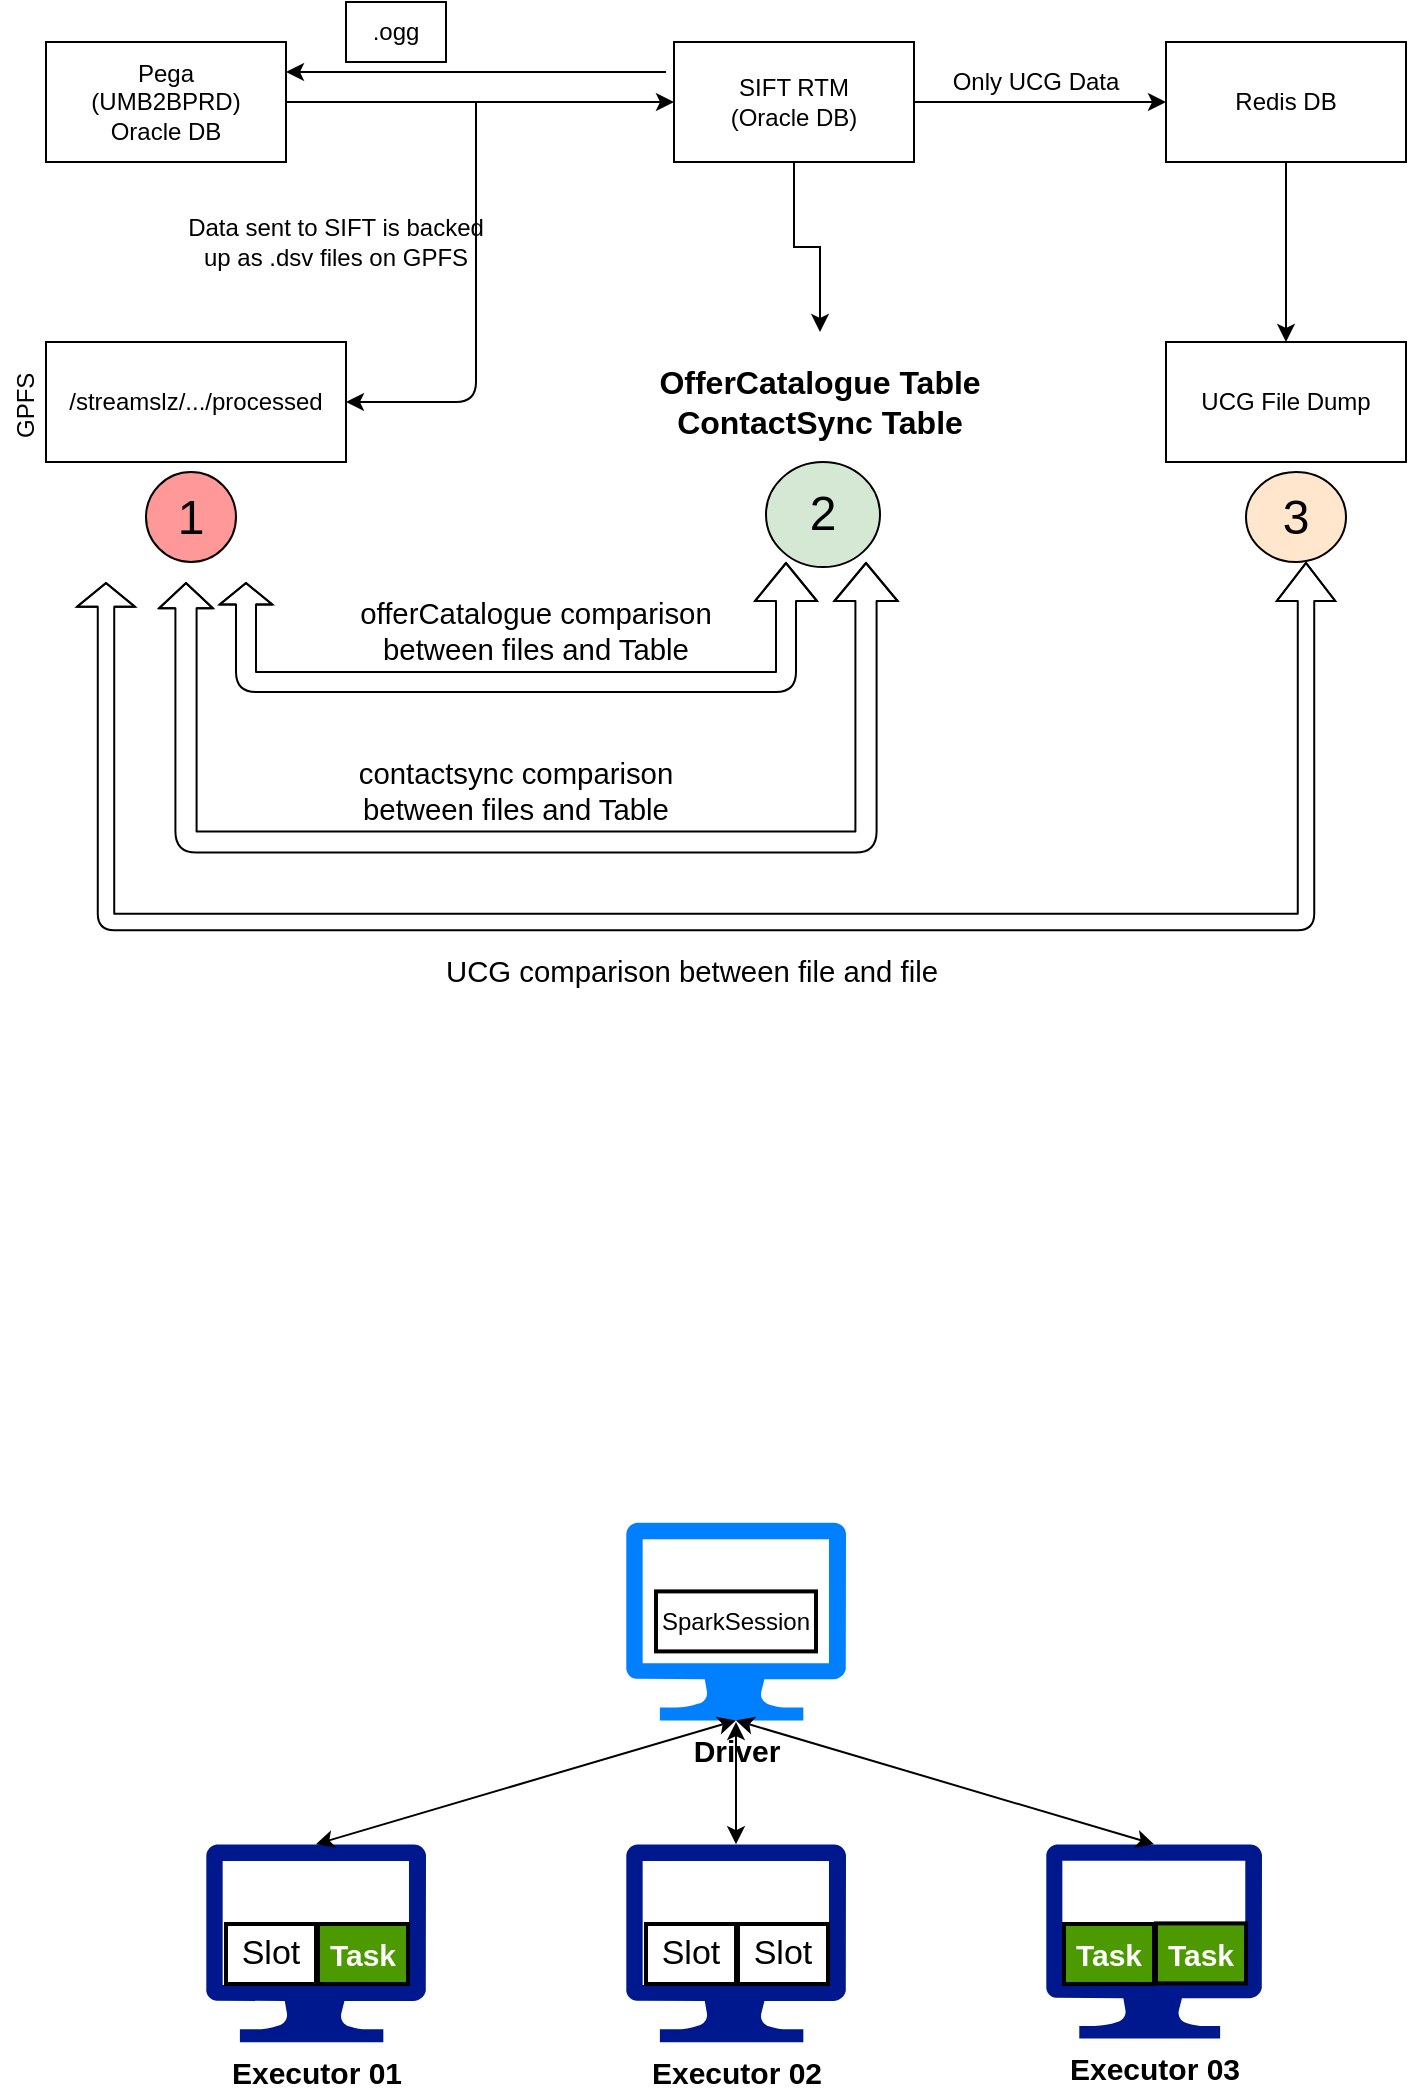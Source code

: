 <mxfile version="14.8.4" type="github">
  <diagram id="7p46W-EN9GYlPAzoYcba" name="Page-1">
    <mxGraphModel dx="717" dy="508" grid="1" gridSize="10" guides="1" tooltips="1" connect="1" arrows="1" fold="1" page="1" pageScale="1" pageWidth="827" pageHeight="1169" math="0" shadow="0">
      <root>
        <mxCell id="0" />
        <mxCell id="1" parent="0" />
        <mxCell id="sO5AbAzET7fi1nhG9wPH-10" value="" style="endArrow=classic;html=1;entryX=1;entryY=0.5;entryDx=0;entryDy=0;" parent="1" target="sO5AbAzET7fi1nhG9wPH-5" edge="1">
          <mxGeometry width="50" height="50" relative="1" as="geometry">
            <mxPoint x="255" y="110" as="sourcePoint" />
            <mxPoint x="440" y="170" as="targetPoint" />
            <Array as="points">
              <mxPoint x="255" y="260" />
            </Array>
          </mxGeometry>
        </mxCell>
        <mxCell id="sO5AbAzET7fi1nhG9wPH-1" value="Pega&lt;br&gt;(UMB2BPRD)&lt;br&gt;Oracle DB" style="rounded=0;whiteSpace=wrap;html=1;" parent="1" vertex="1">
          <mxGeometry x="40" y="80" width="120" height="60" as="geometry" />
        </mxCell>
        <mxCell id="sO5AbAzET7fi1nhG9wPH-20" style="edgeStyle=orthogonalEdgeStyle;rounded=0;orthogonalLoop=1;jettySize=auto;html=1;entryX=0.5;entryY=0;entryDx=0;entryDy=0;" parent="1" source="sO5AbAzET7fi1nhG9wPH-2" target="sO5AbAzET7fi1nhG9wPH-16" edge="1">
          <mxGeometry relative="1" as="geometry" />
        </mxCell>
        <mxCell id="sO5AbAzET7fi1nhG9wPH-2" value="SIFT RTM&lt;br&gt;(Oracle DB)" style="rounded=0;whiteSpace=wrap;html=1;" parent="1" vertex="1">
          <mxGeometry x="354" y="80" width="120" height="60" as="geometry" />
        </mxCell>
        <mxCell id="sO5AbAzET7fi1nhG9wPH-3" value="" style="endArrow=classic;html=1;entryX=0;entryY=0.5;entryDx=0;entryDy=0;" parent="1" source="sO5AbAzET7fi1nhG9wPH-1" target="sO5AbAzET7fi1nhG9wPH-2" edge="1">
          <mxGeometry width="50" height="50" relative="1" as="geometry">
            <mxPoint x="160" y="120" as="sourcePoint" />
            <mxPoint x="210" y="70" as="targetPoint" />
          </mxGeometry>
        </mxCell>
        <mxCell id="sO5AbAzET7fi1nhG9wPH-5" value="/streamslz/.../processed" style="rounded=0;whiteSpace=wrap;html=1;" parent="1" vertex="1">
          <mxGeometry x="40" y="230" width="150" height="60" as="geometry" />
        </mxCell>
        <mxCell id="sO5AbAzET7fi1nhG9wPH-11" value="Redis DB" style="rounded=0;whiteSpace=wrap;html=1;" parent="1" vertex="1">
          <mxGeometry x="600" y="80" width="120" height="60" as="geometry" />
        </mxCell>
        <mxCell id="sO5AbAzET7fi1nhG9wPH-12" value="" style="endArrow=classic;html=1;exitX=1;exitY=0.5;exitDx=0;exitDy=0;entryX=0;entryY=0.5;entryDx=0;entryDy=0;" parent="1" source="sO5AbAzET7fi1nhG9wPH-2" target="sO5AbAzET7fi1nhG9wPH-11" edge="1">
          <mxGeometry width="50" height="50" relative="1" as="geometry">
            <mxPoint x="390" y="220" as="sourcePoint" />
            <mxPoint x="440" y="170" as="targetPoint" />
            <Array as="points" />
          </mxGeometry>
        </mxCell>
        <mxCell id="sO5AbAzET7fi1nhG9wPH-13" value="Only UCG Data&lt;br&gt;" style="text;html=1;strokeColor=none;fillColor=none;align=center;verticalAlign=middle;whiteSpace=wrap;rounded=0;" parent="1" vertex="1">
          <mxGeometry x="480" y="90" width="110" height="20" as="geometry" />
        </mxCell>
        <mxCell id="sO5AbAzET7fi1nhG9wPH-14" value="UCG File Dump" style="rounded=0;whiteSpace=wrap;html=1;" parent="1" vertex="1">
          <mxGeometry x="600" y="230" width="120" height="60" as="geometry" />
        </mxCell>
        <mxCell id="sO5AbAzET7fi1nhG9wPH-15" value="" style="endArrow=classic;html=1;exitX=0.5;exitY=1;exitDx=0;exitDy=0;entryX=0.5;entryY=0;entryDx=0;entryDy=0;" parent="1" source="sO5AbAzET7fi1nhG9wPH-11" target="sO5AbAzET7fi1nhG9wPH-14" edge="1">
          <mxGeometry width="50" height="50" relative="1" as="geometry">
            <mxPoint x="390" y="190" as="sourcePoint" />
            <mxPoint x="440" y="140" as="targetPoint" />
          </mxGeometry>
        </mxCell>
        <mxCell id="sO5AbAzET7fi1nhG9wPH-16" value="&lt;font style=&quot;font-size: 16px&quot;&gt;&lt;b&gt;OfferCatalogue Table&lt;br&gt;ContactSync Table&lt;/b&gt;&lt;/font&gt;" style="text;html=1;strokeColor=none;fillColor=none;align=center;verticalAlign=middle;whiteSpace=wrap;rounded=0;" parent="1" vertex="1">
          <mxGeometry x="340" y="225" width="174" height="70" as="geometry" />
        </mxCell>
        <mxCell id="sO5AbAzET7fi1nhG9wPH-21" value="Data sent to SIFT is backed up as .dsv files on GPFS" style="text;html=1;strokeColor=none;fillColor=none;align=center;verticalAlign=middle;whiteSpace=wrap;rounded=0;" parent="1" vertex="1">
          <mxGeometry x="110" y="150" width="150" height="60" as="geometry" />
        </mxCell>
        <mxCell id="sO5AbAzET7fi1nhG9wPH-22" value="&lt;font style=&quot;font-size: 24px&quot;&gt;1&lt;/font&gt;" style="ellipse;whiteSpace=wrap;html=1;labelBackgroundColor=none;fillColor=#FF9999;" parent="1" vertex="1">
          <mxGeometry x="90" y="295" width="45" height="45" as="geometry" />
        </mxCell>
        <mxCell id="sO5AbAzET7fi1nhG9wPH-23" value="&lt;font style=&quot;font-size: 24px&quot;&gt;2&lt;/font&gt;" style="ellipse;whiteSpace=wrap;html=1;labelBackgroundColor=none;fillColor=#d5e8d4;" parent="1" vertex="1">
          <mxGeometry x="400" y="290" width="57" height="52.5" as="geometry" />
        </mxCell>
        <mxCell id="sO5AbAzET7fi1nhG9wPH-24" value="&lt;font style=&quot;font-size: 24px&quot;&gt;3&lt;/font&gt;" style="ellipse;whiteSpace=wrap;html=1;labelBackgroundColor=none;fillColor=#ffe6cc;" parent="1" vertex="1">
          <mxGeometry x="640" y="295" width="50" height="45" as="geometry" />
        </mxCell>
        <mxCell id="sO5AbAzET7fi1nhG9wPH-25" value="&lt;span style=&quot;font-size: 11.0pt ; font-family: &amp;#34;calibri&amp;#34; , sans-serif&quot;&gt;offerCatalogue comparison between files and Table&lt;/span&gt;" style="text;html=1;strokeColor=none;fillColor=none;align=center;verticalAlign=middle;whiteSpace=wrap;rounded=0;labelBackgroundColor=none;" parent="1" vertex="1">
          <mxGeometry x="180" y="360" width="210" height="30" as="geometry" />
        </mxCell>
        <mxCell id="sO5AbAzET7fi1nhG9wPH-26" value="&lt;span style=&quot;font-size: 11.0pt ; font-family: &amp;#34;calibri&amp;#34; , sans-serif&quot;&gt;contactsync comparison between files and Table&lt;/span&gt;" style="text;html=1;strokeColor=none;fillColor=none;align=center;verticalAlign=middle;whiteSpace=wrap;rounded=0;labelBackgroundColor=none;" parent="1" vertex="1">
          <mxGeometry x="180" y="440" width="190" height="30" as="geometry" />
        </mxCell>
        <mxCell id="sO5AbAzET7fi1nhG9wPH-28" value="" style="shape=flexArrow;endArrow=classic;startArrow=classic;html=1;endWidth=15.294;endSize=3.247;" parent="1" edge="1">
          <mxGeometry width="50" height="50" relative="1" as="geometry">
            <mxPoint x="410" y="340" as="sourcePoint" />
            <mxPoint x="140" y="350" as="targetPoint" />
            <Array as="points">
              <mxPoint x="410" y="400" />
              <mxPoint x="140" y="400" />
            </Array>
          </mxGeometry>
        </mxCell>
        <mxCell id="sO5AbAzET7fi1nhG9wPH-29" value="" style="shape=flexArrow;endArrow=classic;startArrow=classic;html=1;endWidth=15.294;endSize=3.871;width=10.588;" parent="1" edge="1">
          <mxGeometry width="50" height="50" relative="1" as="geometry">
            <mxPoint x="450" y="340" as="sourcePoint" />
            <mxPoint x="110" y="350" as="targetPoint" />
            <Array as="points">
              <mxPoint x="450" y="480" />
              <mxPoint x="110" y="480" />
            </Array>
          </mxGeometry>
        </mxCell>
        <mxCell id="sO5AbAzET7fi1nhG9wPH-30" value="" style="shape=flexArrow;endArrow=classic;startArrow=classic;html=1;endWidth=19.723;endSize=3.612;width=8.235;" parent="1" edge="1">
          <mxGeometry width="50" height="50" relative="1" as="geometry">
            <mxPoint x="670" y="340" as="sourcePoint" />
            <mxPoint x="70" y="350" as="targetPoint" />
            <Array as="points">
              <mxPoint x="670" y="520" />
              <mxPoint x="70" y="520" />
            </Array>
          </mxGeometry>
        </mxCell>
        <mxCell id="sO5AbAzET7fi1nhG9wPH-31" value="&lt;span style=&quot;font-size: 11.0pt ; font-family: &amp;#34;calibri&amp;#34; , sans-serif&quot;&gt;UCG comparison between file and file&lt;/span&gt;" style="text;html=1;strokeColor=none;fillColor=none;align=center;verticalAlign=middle;whiteSpace=wrap;rounded=0;labelBackgroundColor=none;" parent="1" vertex="1">
          <mxGeometry x="230" y="530" width="266" height="30" as="geometry" />
        </mxCell>
        <mxCell id="sO5AbAzET7fi1nhG9wPH-32" value="GPFS&amp;nbsp;" style="text;html=1;strokeColor=none;fillColor=none;align=center;verticalAlign=middle;whiteSpace=wrap;rounded=0;labelBackgroundColor=none;rotation=-90;" parent="1" vertex="1">
          <mxGeometry x="10" y="247.5" width="40" height="25" as="geometry" />
        </mxCell>
        <mxCell id="qSkTwoKB_WEL0cLufjZC-1" value="" style="endArrow=classic;html=1;entryX=1;entryY=0.25;entryDx=0;entryDy=0;" parent="1" target="sO5AbAzET7fi1nhG9wPH-1" edge="1">
          <mxGeometry width="50" height="50" relative="1" as="geometry">
            <mxPoint x="350" y="95" as="sourcePoint" />
            <mxPoint x="390" y="180" as="targetPoint" />
          </mxGeometry>
        </mxCell>
        <mxCell id="qSkTwoKB_WEL0cLufjZC-2" value=".ogg" style="rounded=0;whiteSpace=wrap;html=1;" parent="1" vertex="1">
          <mxGeometry x="190" y="60" width="50" height="30" as="geometry" />
        </mxCell>
        <mxCell id="32TVab88cJXj2QjGuyJ7-1" value="Driver" style="aspect=fixed;pointerEvents=1;shadow=0;dashed=0;html=1;strokeColor=none;labelPosition=center;verticalLabelPosition=bottom;verticalAlign=top;align=center;shape=mxgraph.azure.computer;fillColor=#007FFF;fontSize=15;fontStyle=1" vertex="1" parent="1">
          <mxGeometry x="330" y="820.2" width="110" height="99" as="geometry" />
        </mxCell>
        <mxCell id="32TVab88cJXj2QjGuyJ7-2" value="&lt;b&gt;&lt;font style=&quot;font-size: 15px&quot;&gt;Executor 01&lt;/font&gt;&lt;/b&gt;" style="aspect=fixed;pointerEvents=1;shadow=0;dashed=0;html=1;strokeColor=none;labelPosition=center;verticalLabelPosition=bottom;verticalAlign=top;align=center;fillColor=#00188D;shape=mxgraph.azure.computer" vertex="1" parent="1">
          <mxGeometry x="120" y="981.1" width="110" height="99" as="geometry" />
        </mxCell>
        <mxCell id="32TVab88cJXj2QjGuyJ7-3" value="&lt;font style=&quot;font-size: 15px&quot;&gt;&lt;b&gt;Executor 03&lt;/b&gt;&lt;/font&gt;" style="aspect=fixed;pointerEvents=1;shadow=0;dashed=0;html=1;strokeColor=none;labelPosition=center;verticalLabelPosition=bottom;verticalAlign=top;align=center;fillColor=#00188D;shape=mxgraph.azure.computer" vertex="1" parent="1">
          <mxGeometry x="540" y="981.1" width="108" height="97.2" as="geometry" />
        </mxCell>
        <mxCell id="32TVab88cJXj2QjGuyJ7-4" value="&lt;font style=&quot;font-size: 15px&quot;&gt;&lt;b&gt;Executor 02&lt;/b&gt;&lt;/font&gt;" style="aspect=fixed;pointerEvents=1;shadow=0;dashed=0;html=1;strokeColor=none;labelPosition=center;verticalLabelPosition=bottom;verticalAlign=top;align=center;fillColor=#00188D;shape=mxgraph.azure.computer" vertex="1" parent="1">
          <mxGeometry x="330" y="981.1" width="110" height="99" as="geometry" />
        </mxCell>
        <mxCell id="32TVab88cJXj2QjGuyJ7-5" value="Task" style="rounded=0;whiteSpace=wrap;html=1;fillColor=#4D9900;fontStyle=1;fontSize=15;fontColor=#FFFFFF;strokeWidth=2;" vertex="1" parent="1">
          <mxGeometry x="176" y="1021" width="45" height="30" as="geometry" />
        </mxCell>
        <mxCell id="32TVab88cJXj2QjGuyJ7-6" value="Slot" style="rounded=0;whiteSpace=wrap;html=1;fontSize=17;strokeWidth=2;" vertex="1" parent="1">
          <mxGeometry x="130" y="1021" width="45" height="30" as="geometry" />
        </mxCell>
        <mxCell id="32TVab88cJXj2QjGuyJ7-9" value="Slot" style="rounded=0;whiteSpace=wrap;html=1;fontSize=17;strokeWidth=2;" vertex="1" parent="1">
          <mxGeometry x="340" y="1021" width="45" height="30" as="geometry" />
        </mxCell>
        <mxCell id="32TVab88cJXj2QjGuyJ7-10" value="Slot" style="rounded=0;whiteSpace=wrap;html=1;fontSize=17;strokeWidth=2;" vertex="1" parent="1">
          <mxGeometry x="386" y="1021" width="45" height="30" as="geometry" />
        </mxCell>
        <mxCell id="32TVab88cJXj2QjGuyJ7-12" value="Task" style="rounded=0;whiteSpace=wrap;html=1;fillColor=#4D9900;fontStyle=1;fontSize=15;fontColor=#FFFFFF;strokeWidth=2;" vertex="1" parent="1">
          <mxGeometry x="549" y="1021" width="45" height="30" as="geometry" />
        </mxCell>
        <mxCell id="32TVab88cJXj2QjGuyJ7-13" value="Task" style="rounded=0;whiteSpace=wrap;html=1;fillColor=#4D9900;fontStyle=1;fontSize=15;fontColor=#FFFFFF;strokeWidth=2;" vertex="1" parent="1">
          <mxGeometry x="595" y="1020.7" width="45" height="30" as="geometry" />
        </mxCell>
        <mxCell id="32TVab88cJXj2QjGuyJ7-16" value="SparkSession" style="rounded=0;whiteSpace=wrap;html=1;fontSize=12;strokeWidth=2;" vertex="1" parent="1">
          <mxGeometry x="345" y="854.7" width="80" height="30" as="geometry" />
        </mxCell>
        <mxCell id="32TVab88cJXj2QjGuyJ7-17" value="" style="endArrow=classic;startArrow=classic;html=1;fontSize=12;fontColor=#FFFFFF;entryX=0.5;entryY=1;entryDx=0;entryDy=0;entryPerimeter=0;exitX=0.5;exitY=0;exitDx=0;exitDy=0;exitPerimeter=0;" edge="1" parent="1" source="32TVab88cJXj2QjGuyJ7-2" target="32TVab88cJXj2QjGuyJ7-1">
          <mxGeometry width="50" height="50" relative="1" as="geometry">
            <mxPoint x="340" y="1020" as="sourcePoint" />
            <mxPoint x="390" y="970" as="targetPoint" />
          </mxGeometry>
        </mxCell>
        <mxCell id="32TVab88cJXj2QjGuyJ7-18" value="" style="endArrow=classic;startArrow=classic;html=1;fontSize=12;fontColor=#FFFFFF;exitX=0.5;exitY=0;exitDx=0;exitDy=0;exitPerimeter=0;" edge="1" parent="1" source="32TVab88cJXj2QjGuyJ7-4">
          <mxGeometry width="50" height="50" relative="1" as="geometry">
            <mxPoint x="185" y="991.1" as="sourcePoint" />
            <mxPoint x="385" y="920" as="targetPoint" />
          </mxGeometry>
        </mxCell>
        <mxCell id="32TVab88cJXj2QjGuyJ7-19" value="" style="endArrow=classic;startArrow=classic;html=1;fontSize=12;fontColor=#FFFFFF;entryX=0.5;entryY=1;entryDx=0;entryDy=0;entryPerimeter=0;exitX=0.5;exitY=0;exitDx=0;exitDy=0;exitPerimeter=0;" edge="1" parent="1" source="32TVab88cJXj2QjGuyJ7-3" target="32TVab88cJXj2QjGuyJ7-1">
          <mxGeometry width="50" height="50" relative="1" as="geometry">
            <mxPoint x="195" y="1001.1" as="sourcePoint" />
            <mxPoint x="405" y="939.2" as="targetPoint" />
          </mxGeometry>
        </mxCell>
      </root>
    </mxGraphModel>
  </diagram>
</mxfile>
